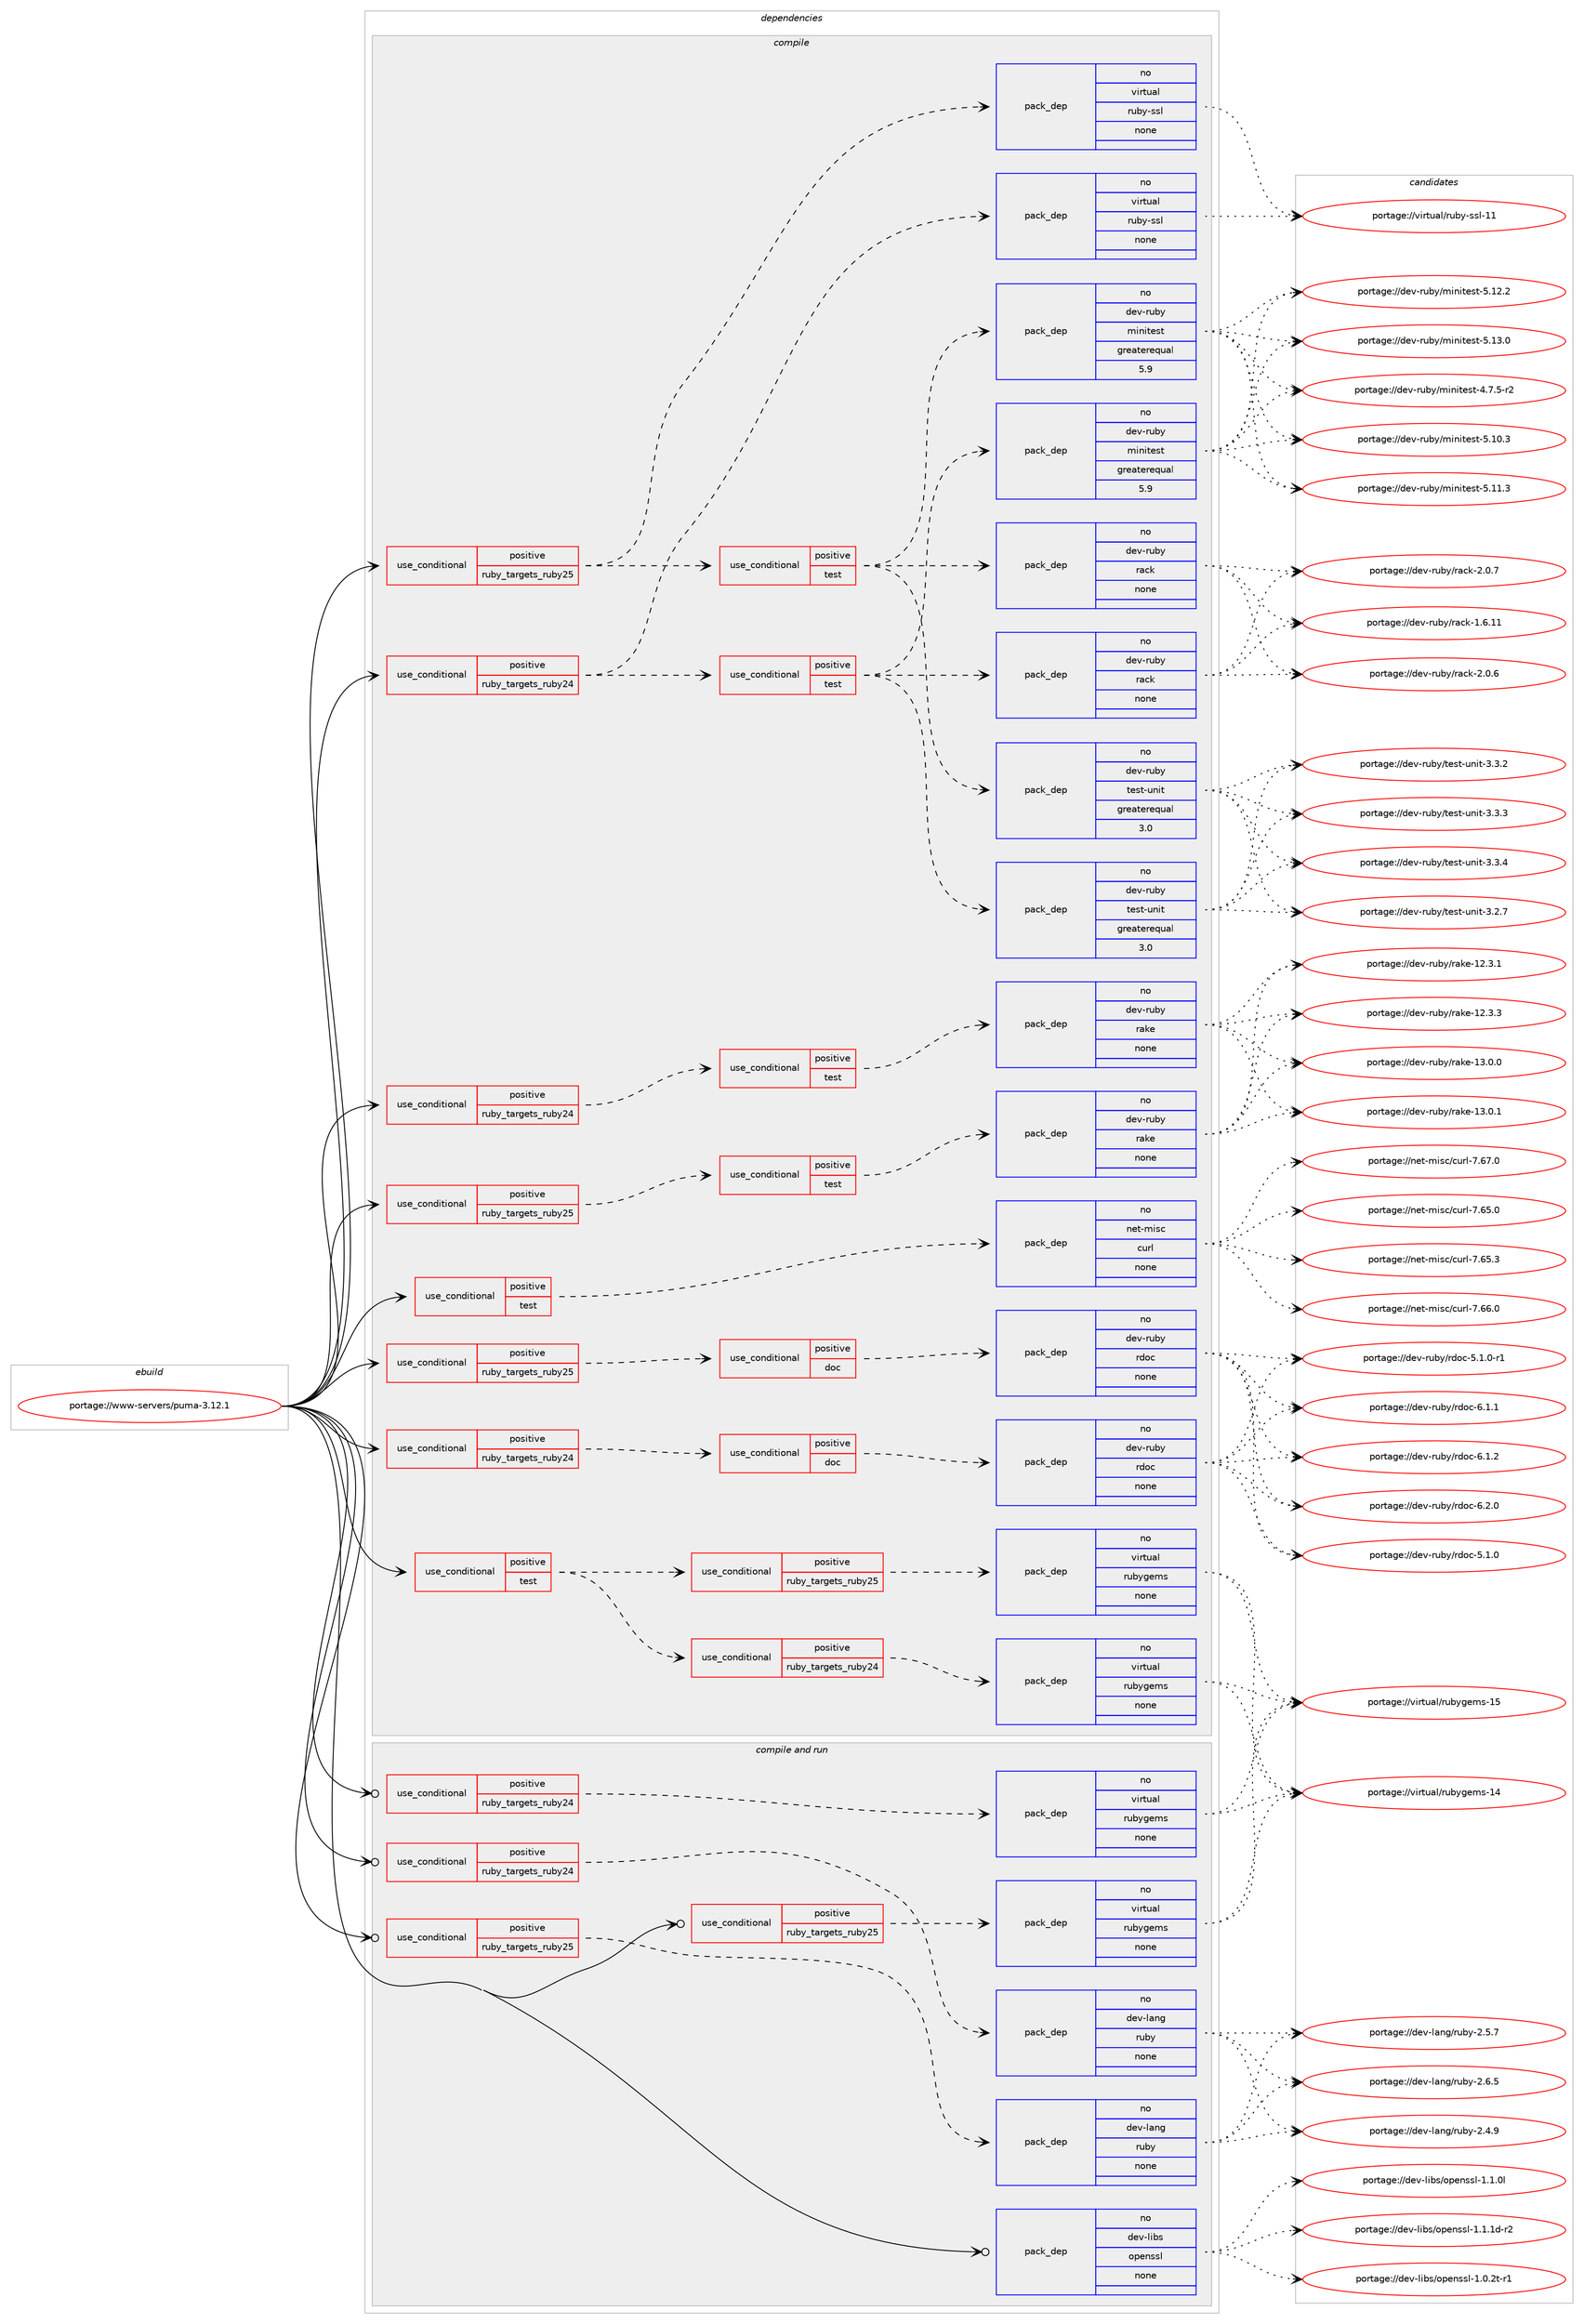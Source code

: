 digraph prolog {

# *************
# Graph options
# *************

newrank=true;
concentrate=true;
compound=true;
graph [rankdir=LR,fontname=Helvetica,fontsize=10,ranksep=1.5];#, ranksep=2.5, nodesep=0.2];
edge  [arrowhead=vee];
node  [fontname=Helvetica,fontsize=10];

# **********
# The ebuild
# **********

subgraph cluster_leftcol {
color=gray;
rank=same;
label=<<i>ebuild</i>>;
id [label="portage://www-servers/puma-3.12.1", color=red, width=4, href="../www-servers/puma-3.12.1.svg"];
}

# ****************
# The dependencies
# ****************

subgraph cluster_midcol {
color=gray;
label=<<i>dependencies</i>>;
subgraph cluster_compile {
fillcolor="#eeeeee";
style=filled;
label=<<i>compile</i>>;
subgraph cond106968 {
dependency444200 [label=<<TABLE BORDER="0" CELLBORDER="1" CELLSPACING="0" CELLPADDING="4"><TR><TD ROWSPAN="3" CELLPADDING="10">use_conditional</TD></TR><TR><TD>positive</TD></TR><TR><TD>ruby_targets_ruby24</TD></TR></TABLE>>, shape=none, color=red];
subgraph cond106969 {
dependency444201 [label=<<TABLE BORDER="0" CELLBORDER="1" CELLSPACING="0" CELLPADDING="4"><TR><TD ROWSPAN="3" CELLPADDING="10">use_conditional</TD></TR><TR><TD>positive</TD></TR><TR><TD>doc</TD></TR></TABLE>>, shape=none, color=red];
subgraph pack329345 {
dependency444202 [label=<<TABLE BORDER="0" CELLBORDER="1" CELLSPACING="0" CELLPADDING="4" WIDTH="220"><TR><TD ROWSPAN="6" CELLPADDING="30">pack_dep</TD></TR><TR><TD WIDTH="110">no</TD></TR><TR><TD>dev-ruby</TD></TR><TR><TD>rdoc</TD></TR><TR><TD>none</TD></TR><TR><TD></TD></TR></TABLE>>, shape=none, color=blue];
}
dependency444201:e -> dependency444202:w [weight=20,style="dashed",arrowhead="vee"];
}
dependency444200:e -> dependency444201:w [weight=20,style="dashed",arrowhead="vee"];
}
id:e -> dependency444200:w [weight=20,style="solid",arrowhead="vee"];
subgraph cond106970 {
dependency444203 [label=<<TABLE BORDER="0" CELLBORDER="1" CELLSPACING="0" CELLPADDING="4"><TR><TD ROWSPAN="3" CELLPADDING="10">use_conditional</TD></TR><TR><TD>positive</TD></TR><TR><TD>ruby_targets_ruby24</TD></TR></TABLE>>, shape=none, color=red];
subgraph cond106971 {
dependency444204 [label=<<TABLE BORDER="0" CELLBORDER="1" CELLSPACING="0" CELLPADDING="4"><TR><TD ROWSPAN="3" CELLPADDING="10">use_conditional</TD></TR><TR><TD>positive</TD></TR><TR><TD>test</TD></TR></TABLE>>, shape=none, color=red];
subgraph pack329346 {
dependency444205 [label=<<TABLE BORDER="0" CELLBORDER="1" CELLSPACING="0" CELLPADDING="4" WIDTH="220"><TR><TD ROWSPAN="6" CELLPADDING="30">pack_dep</TD></TR><TR><TD WIDTH="110">no</TD></TR><TR><TD>dev-ruby</TD></TR><TR><TD>rake</TD></TR><TR><TD>none</TD></TR><TR><TD></TD></TR></TABLE>>, shape=none, color=blue];
}
dependency444204:e -> dependency444205:w [weight=20,style="dashed",arrowhead="vee"];
}
dependency444203:e -> dependency444204:w [weight=20,style="dashed",arrowhead="vee"];
}
id:e -> dependency444203:w [weight=20,style="solid",arrowhead="vee"];
subgraph cond106972 {
dependency444206 [label=<<TABLE BORDER="0" CELLBORDER="1" CELLSPACING="0" CELLPADDING="4"><TR><TD ROWSPAN="3" CELLPADDING="10">use_conditional</TD></TR><TR><TD>positive</TD></TR><TR><TD>ruby_targets_ruby24</TD></TR></TABLE>>, shape=none, color=red];
subgraph pack329347 {
dependency444207 [label=<<TABLE BORDER="0" CELLBORDER="1" CELLSPACING="0" CELLPADDING="4" WIDTH="220"><TR><TD ROWSPAN="6" CELLPADDING="30">pack_dep</TD></TR><TR><TD WIDTH="110">no</TD></TR><TR><TD>virtual</TD></TR><TR><TD>ruby-ssl</TD></TR><TR><TD>none</TD></TR><TR><TD></TD></TR></TABLE>>, shape=none, color=blue];
}
dependency444206:e -> dependency444207:w [weight=20,style="dashed",arrowhead="vee"];
subgraph cond106973 {
dependency444208 [label=<<TABLE BORDER="0" CELLBORDER="1" CELLSPACING="0" CELLPADDING="4"><TR><TD ROWSPAN="3" CELLPADDING="10">use_conditional</TD></TR><TR><TD>positive</TD></TR><TR><TD>test</TD></TR></TABLE>>, shape=none, color=red];
subgraph pack329348 {
dependency444209 [label=<<TABLE BORDER="0" CELLBORDER="1" CELLSPACING="0" CELLPADDING="4" WIDTH="220"><TR><TD ROWSPAN="6" CELLPADDING="30">pack_dep</TD></TR><TR><TD WIDTH="110">no</TD></TR><TR><TD>dev-ruby</TD></TR><TR><TD>rack</TD></TR><TR><TD>none</TD></TR><TR><TD></TD></TR></TABLE>>, shape=none, color=blue];
}
dependency444208:e -> dependency444209:w [weight=20,style="dashed",arrowhead="vee"];
subgraph pack329349 {
dependency444210 [label=<<TABLE BORDER="0" CELLBORDER="1" CELLSPACING="0" CELLPADDING="4" WIDTH="220"><TR><TD ROWSPAN="6" CELLPADDING="30">pack_dep</TD></TR><TR><TD WIDTH="110">no</TD></TR><TR><TD>dev-ruby</TD></TR><TR><TD>minitest</TD></TR><TR><TD>greaterequal</TD></TR><TR><TD>5.9</TD></TR></TABLE>>, shape=none, color=blue];
}
dependency444208:e -> dependency444210:w [weight=20,style="dashed",arrowhead="vee"];
subgraph pack329350 {
dependency444211 [label=<<TABLE BORDER="0" CELLBORDER="1" CELLSPACING="0" CELLPADDING="4" WIDTH="220"><TR><TD ROWSPAN="6" CELLPADDING="30">pack_dep</TD></TR><TR><TD WIDTH="110">no</TD></TR><TR><TD>dev-ruby</TD></TR><TR><TD>test-unit</TD></TR><TR><TD>greaterequal</TD></TR><TR><TD>3.0</TD></TR></TABLE>>, shape=none, color=blue];
}
dependency444208:e -> dependency444211:w [weight=20,style="dashed",arrowhead="vee"];
}
dependency444206:e -> dependency444208:w [weight=20,style="dashed",arrowhead="vee"];
}
id:e -> dependency444206:w [weight=20,style="solid",arrowhead="vee"];
subgraph cond106974 {
dependency444212 [label=<<TABLE BORDER="0" CELLBORDER="1" CELLSPACING="0" CELLPADDING="4"><TR><TD ROWSPAN="3" CELLPADDING="10">use_conditional</TD></TR><TR><TD>positive</TD></TR><TR><TD>ruby_targets_ruby25</TD></TR></TABLE>>, shape=none, color=red];
subgraph cond106975 {
dependency444213 [label=<<TABLE BORDER="0" CELLBORDER="1" CELLSPACING="0" CELLPADDING="4"><TR><TD ROWSPAN="3" CELLPADDING="10">use_conditional</TD></TR><TR><TD>positive</TD></TR><TR><TD>doc</TD></TR></TABLE>>, shape=none, color=red];
subgraph pack329351 {
dependency444214 [label=<<TABLE BORDER="0" CELLBORDER="1" CELLSPACING="0" CELLPADDING="4" WIDTH="220"><TR><TD ROWSPAN="6" CELLPADDING="30">pack_dep</TD></TR><TR><TD WIDTH="110">no</TD></TR><TR><TD>dev-ruby</TD></TR><TR><TD>rdoc</TD></TR><TR><TD>none</TD></TR><TR><TD></TD></TR></TABLE>>, shape=none, color=blue];
}
dependency444213:e -> dependency444214:w [weight=20,style="dashed",arrowhead="vee"];
}
dependency444212:e -> dependency444213:w [weight=20,style="dashed",arrowhead="vee"];
}
id:e -> dependency444212:w [weight=20,style="solid",arrowhead="vee"];
subgraph cond106976 {
dependency444215 [label=<<TABLE BORDER="0" CELLBORDER="1" CELLSPACING="0" CELLPADDING="4"><TR><TD ROWSPAN="3" CELLPADDING="10">use_conditional</TD></TR><TR><TD>positive</TD></TR><TR><TD>ruby_targets_ruby25</TD></TR></TABLE>>, shape=none, color=red];
subgraph cond106977 {
dependency444216 [label=<<TABLE BORDER="0" CELLBORDER="1" CELLSPACING="0" CELLPADDING="4"><TR><TD ROWSPAN="3" CELLPADDING="10">use_conditional</TD></TR><TR><TD>positive</TD></TR><TR><TD>test</TD></TR></TABLE>>, shape=none, color=red];
subgraph pack329352 {
dependency444217 [label=<<TABLE BORDER="0" CELLBORDER="1" CELLSPACING="0" CELLPADDING="4" WIDTH="220"><TR><TD ROWSPAN="6" CELLPADDING="30">pack_dep</TD></TR><TR><TD WIDTH="110">no</TD></TR><TR><TD>dev-ruby</TD></TR><TR><TD>rake</TD></TR><TR><TD>none</TD></TR><TR><TD></TD></TR></TABLE>>, shape=none, color=blue];
}
dependency444216:e -> dependency444217:w [weight=20,style="dashed",arrowhead="vee"];
}
dependency444215:e -> dependency444216:w [weight=20,style="dashed",arrowhead="vee"];
}
id:e -> dependency444215:w [weight=20,style="solid",arrowhead="vee"];
subgraph cond106978 {
dependency444218 [label=<<TABLE BORDER="0" CELLBORDER="1" CELLSPACING="0" CELLPADDING="4"><TR><TD ROWSPAN="3" CELLPADDING="10">use_conditional</TD></TR><TR><TD>positive</TD></TR><TR><TD>ruby_targets_ruby25</TD></TR></TABLE>>, shape=none, color=red];
subgraph pack329353 {
dependency444219 [label=<<TABLE BORDER="0" CELLBORDER="1" CELLSPACING="0" CELLPADDING="4" WIDTH="220"><TR><TD ROWSPAN="6" CELLPADDING="30">pack_dep</TD></TR><TR><TD WIDTH="110">no</TD></TR><TR><TD>virtual</TD></TR><TR><TD>ruby-ssl</TD></TR><TR><TD>none</TD></TR><TR><TD></TD></TR></TABLE>>, shape=none, color=blue];
}
dependency444218:e -> dependency444219:w [weight=20,style="dashed",arrowhead="vee"];
subgraph cond106979 {
dependency444220 [label=<<TABLE BORDER="0" CELLBORDER="1" CELLSPACING="0" CELLPADDING="4"><TR><TD ROWSPAN="3" CELLPADDING="10">use_conditional</TD></TR><TR><TD>positive</TD></TR><TR><TD>test</TD></TR></TABLE>>, shape=none, color=red];
subgraph pack329354 {
dependency444221 [label=<<TABLE BORDER="0" CELLBORDER="1" CELLSPACING="0" CELLPADDING="4" WIDTH="220"><TR><TD ROWSPAN="6" CELLPADDING="30">pack_dep</TD></TR><TR><TD WIDTH="110">no</TD></TR><TR><TD>dev-ruby</TD></TR><TR><TD>rack</TD></TR><TR><TD>none</TD></TR><TR><TD></TD></TR></TABLE>>, shape=none, color=blue];
}
dependency444220:e -> dependency444221:w [weight=20,style="dashed",arrowhead="vee"];
subgraph pack329355 {
dependency444222 [label=<<TABLE BORDER="0" CELLBORDER="1" CELLSPACING="0" CELLPADDING="4" WIDTH="220"><TR><TD ROWSPAN="6" CELLPADDING="30">pack_dep</TD></TR><TR><TD WIDTH="110">no</TD></TR><TR><TD>dev-ruby</TD></TR><TR><TD>minitest</TD></TR><TR><TD>greaterequal</TD></TR><TR><TD>5.9</TD></TR></TABLE>>, shape=none, color=blue];
}
dependency444220:e -> dependency444222:w [weight=20,style="dashed",arrowhead="vee"];
subgraph pack329356 {
dependency444223 [label=<<TABLE BORDER="0" CELLBORDER="1" CELLSPACING="0" CELLPADDING="4" WIDTH="220"><TR><TD ROWSPAN="6" CELLPADDING="30">pack_dep</TD></TR><TR><TD WIDTH="110">no</TD></TR><TR><TD>dev-ruby</TD></TR><TR><TD>test-unit</TD></TR><TR><TD>greaterequal</TD></TR><TR><TD>3.0</TD></TR></TABLE>>, shape=none, color=blue];
}
dependency444220:e -> dependency444223:w [weight=20,style="dashed",arrowhead="vee"];
}
dependency444218:e -> dependency444220:w [weight=20,style="dashed",arrowhead="vee"];
}
id:e -> dependency444218:w [weight=20,style="solid",arrowhead="vee"];
subgraph cond106980 {
dependency444224 [label=<<TABLE BORDER="0" CELLBORDER="1" CELLSPACING="0" CELLPADDING="4"><TR><TD ROWSPAN="3" CELLPADDING="10">use_conditional</TD></TR><TR><TD>positive</TD></TR><TR><TD>test</TD></TR></TABLE>>, shape=none, color=red];
subgraph cond106981 {
dependency444225 [label=<<TABLE BORDER="0" CELLBORDER="1" CELLSPACING="0" CELLPADDING="4"><TR><TD ROWSPAN="3" CELLPADDING="10">use_conditional</TD></TR><TR><TD>positive</TD></TR><TR><TD>ruby_targets_ruby24</TD></TR></TABLE>>, shape=none, color=red];
subgraph pack329357 {
dependency444226 [label=<<TABLE BORDER="0" CELLBORDER="1" CELLSPACING="0" CELLPADDING="4" WIDTH="220"><TR><TD ROWSPAN="6" CELLPADDING="30">pack_dep</TD></TR><TR><TD WIDTH="110">no</TD></TR><TR><TD>virtual</TD></TR><TR><TD>rubygems</TD></TR><TR><TD>none</TD></TR><TR><TD></TD></TR></TABLE>>, shape=none, color=blue];
}
dependency444225:e -> dependency444226:w [weight=20,style="dashed",arrowhead="vee"];
}
dependency444224:e -> dependency444225:w [weight=20,style="dashed",arrowhead="vee"];
subgraph cond106982 {
dependency444227 [label=<<TABLE BORDER="0" CELLBORDER="1" CELLSPACING="0" CELLPADDING="4"><TR><TD ROWSPAN="3" CELLPADDING="10">use_conditional</TD></TR><TR><TD>positive</TD></TR><TR><TD>ruby_targets_ruby25</TD></TR></TABLE>>, shape=none, color=red];
subgraph pack329358 {
dependency444228 [label=<<TABLE BORDER="0" CELLBORDER="1" CELLSPACING="0" CELLPADDING="4" WIDTH="220"><TR><TD ROWSPAN="6" CELLPADDING="30">pack_dep</TD></TR><TR><TD WIDTH="110">no</TD></TR><TR><TD>virtual</TD></TR><TR><TD>rubygems</TD></TR><TR><TD>none</TD></TR><TR><TD></TD></TR></TABLE>>, shape=none, color=blue];
}
dependency444227:e -> dependency444228:w [weight=20,style="dashed",arrowhead="vee"];
}
dependency444224:e -> dependency444227:w [weight=20,style="dashed",arrowhead="vee"];
}
id:e -> dependency444224:w [weight=20,style="solid",arrowhead="vee"];
subgraph cond106983 {
dependency444229 [label=<<TABLE BORDER="0" CELLBORDER="1" CELLSPACING="0" CELLPADDING="4"><TR><TD ROWSPAN="3" CELLPADDING="10">use_conditional</TD></TR><TR><TD>positive</TD></TR><TR><TD>test</TD></TR></TABLE>>, shape=none, color=red];
subgraph pack329359 {
dependency444230 [label=<<TABLE BORDER="0" CELLBORDER="1" CELLSPACING="0" CELLPADDING="4" WIDTH="220"><TR><TD ROWSPAN="6" CELLPADDING="30">pack_dep</TD></TR><TR><TD WIDTH="110">no</TD></TR><TR><TD>net-misc</TD></TR><TR><TD>curl</TD></TR><TR><TD>none</TD></TR><TR><TD></TD></TR></TABLE>>, shape=none, color=blue];
}
dependency444229:e -> dependency444230:w [weight=20,style="dashed",arrowhead="vee"];
}
id:e -> dependency444229:w [weight=20,style="solid",arrowhead="vee"];
}
subgraph cluster_compileandrun {
fillcolor="#eeeeee";
style=filled;
label=<<i>compile and run</i>>;
subgraph cond106984 {
dependency444231 [label=<<TABLE BORDER="0" CELLBORDER="1" CELLSPACING="0" CELLPADDING="4"><TR><TD ROWSPAN="3" CELLPADDING="10">use_conditional</TD></TR><TR><TD>positive</TD></TR><TR><TD>ruby_targets_ruby24</TD></TR></TABLE>>, shape=none, color=red];
subgraph pack329360 {
dependency444232 [label=<<TABLE BORDER="0" CELLBORDER="1" CELLSPACING="0" CELLPADDING="4" WIDTH="220"><TR><TD ROWSPAN="6" CELLPADDING="30">pack_dep</TD></TR><TR><TD WIDTH="110">no</TD></TR><TR><TD>dev-lang</TD></TR><TR><TD>ruby</TD></TR><TR><TD>none</TD></TR><TR><TD></TD></TR></TABLE>>, shape=none, color=blue];
}
dependency444231:e -> dependency444232:w [weight=20,style="dashed",arrowhead="vee"];
}
id:e -> dependency444231:w [weight=20,style="solid",arrowhead="odotvee"];
subgraph cond106985 {
dependency444233 [label=<<TABLE BORDER="0" CELLBORDER="1" CELLSPACING="0" CELLPADDING="4"><TR><TD ROWSPAN="3" CELLPADDING="10">use_conditional</TD></TR><TR><TD>positive</TD></TR><TR><TD>ruby_targets_ruby24</TD></TR></TABLE>>, shape=none, color=red];
subgraph pack329361 {
dependency444234 [label=<<TABLE BORDER="0" CELLBORDER="1" CELLSPACING="0" CELLPADDING="4" WIDTH="220"><TR><TD ROWSPAN="6" CELLPADDING="30">pack_dep</TD></TR><TR><TD WIDTH="110">no</TD></TR><TR><TD>virtual</TD></TR><TR><TD>rubygems</TD></TR><TR><TD>none</TD></TR><TR><TD></TD></TR></TABLE>>, shape=none, color=blue];
}
dependency444233:e -> dependency444234:w [weight=20,style="dashed",arrowhead="vee"];
}
id:e -> dependency444233:w [weight=20,style="solid",arrowhead="odotvee"];
subgraph cond106986 {
dependency444235 [label=<<TABLE BORDER="0" CELLBORDER="1" CELLSPACING="0" CELLPADDING="4"><TR><TD ROWSPAN="3" CELLPADDING="10">use_conditional</TD></TR><TR><TD>positive</TD></TR><TR><TD>ruby_targets_ruby25</TD></TR></TABLE>>, shape=none, color=red];
subgraph pack329362 {
dependency444236 [label=<<TABLE BORDER="0" CELLBORDER="1" CELLSPACING="0" CELLPADDING="4" WIDTH="220"><TR><TD ROWSPAN="6" CELLPADDING="30">pack_dep</TD></TR><TR><TD WIDTH="110">no</TD></TR><TR><TD>dev-lang</TD></TR><TR><TD>ruby</TD></TR><TR><TD>none</TD></TR><TR><TD></TD></TR></TABLE>>, shape=none, color=blue];
}
dependency444235:e -> dependency444236:w [weight=20,style="dashed",arrowhead="vee"];
}
id:e -> dependency444235:w [weight=20,style="solid",arrowhead="odotvee"];
subgraph cond106987 {
dependency444237 [label=<<TABLE BORDER="0" CELLBORDER="1" CELLSPACING="0" CELLPADDING="4"><TR><TD ROWSPAN="3" CELLPADDING="10">use_conditional</TD></TR><TR><TD>positive</TD></TR><TR><TD>ruby_targets_ruby25</TD></TR></TABLE>>, shape=none, color=red];
subgraph pack329363 {
dependency444238 [label=<<TABLE BORDER="0" CELLBORDER="1" CELLSPACING="0" CELLPADDING="4" WIDTH="220"><TR><TD ROWSPAN="6" CELLPADDING="30">pack_dep</TD></TR><TR><TD WIDTH="110">no</TD></TR><TR><TD>virtual</TD></TR><TR><TD>rubygems</TD></TR><TR><TD>none</TD></TR><TR><TD></TD></TR></TABLE>>, shape=none, color=blue];
}
dependency444237:e -> dependency444238:w [weight=20,style="dashed",arrowhead="vee"];
}
id:e -> dependency444237:w [weight=20,style="solid",arrowhead="odotvee"];
subgraph pack329364 {
dependency444239 [label=<<TABLE BORDER="0" CELLBORDER="1" CELLSPACING="0" CELLPADDING="4" WIDTH="220"><TR><TD ROWSPAN="6" CELLPADDING="30">pack_dep</TD></TR><TR><TD WIDTH="110">no</TD></TR><TR><TD>dev-libs</TD></TR><TR><TD>openssl</TD></TR><TR><TD>none</TD></TR><TR><TD></TD></TR></TABLE>>, shape=none, color=blue];
}
id:e -> dependency444239:w [weight=20,style="solid",arrowhead="odotvee"];
}
subgraph cluster_run {
fillcolor="#eeeeee";
style=filled;
label=<<i>run</i>>;
}
}

# **************
# The candidates
# **************

subgraph cluster_choices {
rank=same;
color=gray;
label=<<i>candidates</i>>;

subgraph choice329345 {
color=black;
nodesep=1;
choiceportage10010111845114117981214711410011199455346494648 [label="portage://dev-ruby/rdoc-5.1.0", color=red, width=4,href="../dev-ruby/rdoc-5.1.0.svg"];
choiceportage100101118451141179812147114100111994553464946484511449 [label="portage://dev-ruby/rdoc-5.1.0-r1", color=red, width=4,href="../dev-ruby/rdoc-5.1.0-r1.svg"];
choiceportage10010111845114117981214711410011199455446494649 [label="portage://dev-ruby/rdoc-6.1.1", color=red, width=4,href="../dev-ruby/rdoc-6.1.1.svg"];
choiceportage10010111845114117981214711410011199455446494650 [label="portage://dev-ruby/rdoc-6.1.2", color=red, width=4,href="../dev-ruby/rdoc-6.1.2.svg"];
choiceportage10010111845114117981214711410011199455446504648 [label="portage://dev-ruby/rdoc-6.2.0", color=red, width=4,href="../dev-ruby/rdoc-6.2.0.svg"];
dependency444202:e -> choiceportage10010111845114117981214711410011199455346494648:w [style=dotted,weight="100"];
dependency444202:e -> choiceportage100101118451141179812147114100111994553464946484511449:w [style=dotted,weight="100"];
dependency444202:e -> choiceportage10010111845114117981214711410011199455446494649:w [style=dotted,weight="100"];
dependency444202:e -> choiceportage10010111845114117981214711410011199455446494650:w [style=dotted,weight="100"];
dependency444202:e -> choiceportage10010111845114117981214711410011199455446504648:w [style=dotted,weight="100"];
}
subgraph choice329346 {
color=black;
nodesep=1;
choiceportage1001011184511411798121471149710710145495046514649 [label="portage://dev-ruby/rake-12.3.1", color=red, width=4,href="../dev-ruby/rake-12.3.1.svg"];
choiceportage1001011184511411798121471149710710145495046514651 [label="portage://dev-ruby/rake-12.3.3", color=red, width=4,href="../dev-ruby/rake-12.3.3.svg"];
choiceportage1001011184511411798121471149710710145495146484648 [label="portage://dev-ruby/rake-13.0.0", color=red, width=4,href="../dev-ruby/rake-13.0.0.svg"];
choiceportage1001011184511411798121471149710710145495146484649 [label="portage://dev-ruby/rake-13.0.1", color=red, width=4,href="../dev-ruby/rake-13.0.1.svg"];
dependency444205:e -> choiceportage1001011184511411798121471149710710145495046514649:w [style=dotted,weight="100"];
dependency444205:e -> choiceportage1001011184511411798121471149710710145495046514651:w [style=dotted,weight="100"];
dependency444205:e -> choiceportage1001011184511411798121471149710710145495146484648:w [style=dotted,weight="100"];
dependency444205:e -> choiceportage1001011184511411798121471149710710145495146484649:w [style=dotted,weight="100"];
}
subgraph choice329347 {
color=black;
nodesep=1;
choiceportage11810511411611797108471141179812145115115108454949 [label="portage://virtual/ruby-ssl-11", color=red, width=4,href="../virtual/ruby-ssl-11.svg"];
dependency444207:e -> choiceportage11810511411611797108471141179812145115115108454949:w [style=dotted,weight="100"];
}
subgraph choice329348 {
color=black;
nodesep=1;
choiceportage100101118451141179812147114979910745494654464949 [label="portage://dev-ruby/rack-1.6.11", color=red, width=4,href="../dev-ruby/rack-1.6.11.svg"];
choiceportage1001011184511411798121471149799107455046484654 [label="portage://dev-ruby/rack-2.0.6", color=red, width=4,href="../dev-ruby/rack-2.0.6.svg"];
choiceportage1001011184511411798121471149799107455046484655 [label="portage://dev-ruby/rack-2.0.7", color=red, width=4,href="../dev-ruby/rack-2.0.7.svg"];
dependency444209:e -> choiceportage100101118451141179812147114979910745494654464949:w [style=dotted,weight="100"];
dependency444209:e -> choiceportage1001011184511411798121471149799107455046484654:w [style=dotted,weight="100"];
dependency444209:e -> choiceportage1001011184511411798121471149799107455046484655:w [style=dotted,weight="100"];
}
subgraph choice329349 {
color=black;
nodesep=1;
choiceportage1001011184511411798121471091051101051161011151164552465546534511450 [label="portage://dev-ruby/minitest-4.7.5-r2", color=red, width=4,href="../dev-ruby/minitest-4.7.5-r2.svg"];
choiceportage10010111845114117981214710910511010511610111511645534649484651 [label="portage://dev-ruby/minitest-5.10.3", color=red, width=4,href="../dev-ruby/minitest-5.10.3.svg"];
choiceportage10010111845114117981214710910511010511610111511645534649494651 [label="portage://dev-ruby/minitest-5.11.3", color=red, width=4,href="../dev-ruby/minitest-5.11.3.svg"];
choiceportage10010111845114117981214710910511010511610111511645534649504650 [label="portage://dev-ruby/minitest-5.12.2", color=red, width=4,href="../dev-ruby/minitest-5.12.2.svg"];
choiceportage10010111845114117981214710910511010511610111511645534649514648 [label="portage://dev-ruby/minitest-5.13.0", color=red, width=4,href="../dev-ruby/minitest-5.13.0.svg"];
dependency444210:e -> choiceportage1001011184511411798121471091051101051161011151164552465546534511450:w [style=dotted,weight="100"];
dependency444210:e -> choiceportage10010111845114117981214710910511010511610111511645534649484651:w [style=dotted,weight="100"];
dependency444210:e -> choiceportage10010111845114117981214710910511010511610111511645534649494651:w [style=dotted,weight="100"];
dependency444210:e -> choiceportage10010111845114117981214710910511010511610111511645534649504650:w [style=dotted,weight="100"];
dependency444210:e -> choiceportage10010111845114117981214710910511010511610111511645534649514648:w [style=dotted,weight="100"];
}
subgraph choice329350 {
color=black;
nodesep=1;
choiceportage10010111845114117981214711610111511645117110105116455146504655 [label="portage://dev-ruby/test-unit-3.2.7", color=red, width=4,href="../dev-ruby/test-unit-3.2.7.svg"];
choiceportage10010111845114117981214711610111511645117110105116455146514650 [label="portage://dev-ruby/test-unit-3.3.2", color=red, width=4,href="../dev-ruby/test-unit-3.3.2.svg"];
choiceportage10010111845114117981214711610111511645117110105116455146514651 [label="portage://dev-ruby/test-unit-3.3.3", color=red, width=4,href="../dev-ruby/test-unit-3.3.3.svg"];
choiceportage10010111845114117981214711610111511645117110105116455146514652 [label="portage://dev-ruby/test-unit-3.3.4", color=red, width=4,href="../dev-ruby/test-unit-3.3.4.svg"];
dependency444211:e -> choiceportage10010111845114117981214711610111511645117110105116455146504655:w [style=dotted,weight="100"];
dependency444211:e -> choiceportage10010111845114117981214711610111511645117110105116455146514650:w [style=dotted,weight="100"];
dependency444211:e -> choiceportage10010111845114117981214711610111511645117110105116455146514651:w [style=dotted,weight="100"];
dependency444211:e -> choiceportage10010111845114117981214711610111511645117110105116455146514652:w [style=dotted,weight="100"];
}
subgraph choice329351 {
color=black;
nodesep=1;
choiceportage10010111845114117981214711410011199455346494648 [label="portage://dev-ruby/rdoc-5.1.0", color=red, width=4,href="../dev-ruby/rdoc-5.1.0.svg"];
choiceportage100101118451141179812147114100111994553464946484511449 [label="portage://dev-ruby/rdoc-5.1.0-r1", color=red, width=4,href="../dev-ruby/rdoc-5.1.0-r1.svg"];
choiceportage10010111845114117981214711410011199455446494649 [label="portage://dev-ruby/rdoc-6.1.1", color=red, width=4,href="../dev-ruby/rdoc-6.1.1.svg"];
choiceportage10010111845114117981214711410011199455446494650 [label="portage://dev-ruby/rdoc-6.1.2", color=red, width=4,href="../dev-ruby/rdoc-6.1.2.svg"];
choiceportage10010111845114117981214711410011199455446504648 [label="portage://dev-ruby/rdoc-6.2.0", color=red, width=4,href="../dev-ruby/rdoc-6.2.0.svg"];
dependency444214:e -> choiceportage10010111845114117981214711410011199455346494648:w [style=dotted,weight="100"];
dependency444214:e -> choiceportage100101118451141179812147114100111994553464946484511449:w [style=dotted,weight="100"];
dependency444214:e -> choiceportage10010111845114117981214711410011199455446494649:w [style=dotted,weight="100"];
dependency444214:e -> choiceportage10010111845114117981214711410011199455446494650:w [style=dotted,weight="100"];
dependency444214:e -> choiceportage10010111845114117981214711410011199455446504648:w [style=dotted,weight="100"];
}
subgraph choice329352 {
color=black;
nodesep=1;
choiceportage1001011184511411798121471149710710145495046514649 [label="portage://dev-ruby/rake-12.3.1", color=red, width=4,href="../dev-ruby/rake-12.3.1.svg"];
choiceportage1001011184511411798121471149710710145495046514651 [label="portage://dev-ruby/rake-12.3.3", color=red, width=4,href="../dev-ruby/rake-12.3.3.svg"];
choiceportage1001011184511411798121471149710710145495146484648 [label="portage://dev-ruby/rake-13.0.0", color=red, width=4,href="../dev-ruby/rake-13.0.0.svg"];
choiceportage1001011184511411798121471149710710145495146484649 [label="portage://dev-ruby/rake-13.0.1", color=red, width=4,href="../dev-ruby/rake-13.0.1.svg"];
dependency444217:e -> choiceportage1001011184511411798121471149710710145495046514649:w [style=dotted,weight="100"];
dependency444217:e -> choiceportage1001011184511411798121471149710710145495046514651:w [style=dotted,weight="100"];
dependency444217:e -> choiceportage1001011184511411798121471149710710145495146484648:w [style=dotted,weight="100"];
dependency444217:e -> choiceportage1001011184511411798121471149710710145495146484649:w [style=dotted,weight="100"];
}
subgraph choice329353 {
color=black;
nodesep=1;
choiceportage11810511411611797108471141179812145115115108454949 [label="portage://virtual/ruby-ssl-11", color=red, width=4,href="../virtual/ruby-ssl-11.svg"];
dependency444219:e -> choiceportage11810511411611797108471141179812145115115108454949:w [style=dotted,weight="100"];
}
subgraph choice329354 {
color=black;
nodesep=1;
choiceportage100101118451141179812147114979910745494654464949 [label="portage://dev-ruby/rack-1.6.11", color=red, width=4,href="../dev-ruby/rack-1.6.11.svg"];
choiceportage1001011184511411798121471149799107455046484654 [label="portage://dev-ruby/rack-2.0.6", color=red, width=4,href="../dev-ruby/rack-2.0.6.svg"];
choiceportage1001011184511411798121471149799107455046484655 [label="portage://dev-ruby/rack-2.0.7", color=red, width=4,href="../dev-ruby/rack-2.0.7.svg"];
dependency444221:e -> choiceportage100101118451141179812147114979910745494654464949:w [style=dotted,weight="100"];
dependency444221:e -> choiceportage1001011184511411798121471149799107455046484654:w [style=dotted,weight="100"];
dependency444221:e -> choiceportage1001011184511411798121471149799107455046484655:w [style=dotted,weight="100"];
}
subgraph choice329355 {
color=black;
nodesep=1;
choiceportage1001011184511411798121471091051101051161011151164552465546534511450 [label="portage://dev-ruby/minitest-4.7.5-r2", color=red, width=4,href="../dev-ruby/minitest-4.7.5-r2.svg"];
choiceportage10010111845114117981214710910511010511610111511645534649484651 [label="portage://dev-ruby/minitest-5.10.3", color=red, width=4,href="../dev-ruby/minitest-5.10.3.svg"];
choiceportage10010111845114117981214710910511010511610111511645534649494651 [label="portage://dev-ruby/minitest-5.11.3", color=red, width=4,href="../dev-ruby/minitest-5.11.3.svg"];
choiceportage10010111845114117981214710910511010511610111511645534649504650 [label="portage://dev-ruby/minitest-5.12.2", color=red, width=4,href="../dev-ruby/minitest-5.12.2.svg"];
choiceportage10010111845114117981214710910511010511610111511645534649514648 [label="portage://dev-ruby/minitest-5.13.0", color=red, width=4,href="../dev-ruby/minitest-5.13.0.svg"];
dependency444222:e -> choiceportage1001011184511411798121471091051101051161011151164552465546534511450:w [style=dotted,weight="100"];
dependency444222:e -> choiceportage10010111845114117981214710910511010511610111511645534649484651:w [style=dotted,weight="100"];
dependency444222:e -> choiceportage10010111845114117981214710910511010511610111511645534649494651:w [style=dotted,weight="100"];
dependency444222:e -> choiceportage10010111845114117981214710910511010511610111511645534649504650:w [style=dotted,weight="100"];
dependency444222:e -> choiceportage10010111845114117981214710910511010511610111511645534649514648:w [style=dotted,weight="100"];
}
subgraph choice329356 {
color=black;
nodesep=1;
choiceportage10010111845114117981214711610111511645117110105116455146504655 [label="portage://dev-ruby/test-unit-3.2.7", color=red, width=4,href="../dev-ruby/test-unit-3.2.7.svg"];
choiceportage10010111845114117981214711610111511645117110105116455146514650 [label="portage://dev-ruby/test-unit-3.3.2", color=red, width=4,href="../dev-ruby/test-unit-3.3.2.svg"];
choiceportage10010111845114117981214711610111511645117110105116455146514651 [label="portage://dev-ruby/test-unit-3.3.3", color=red, width=4,href="../dev-ruby/test-unit-3.3.3.svg"];
choiceportage10010111845114117981214711610111511645117110105116455146514652 [label="portage://dev-ruby/test-unit-3.3.4", color=red, width=4,href="../dev-ruby/test-unit-3.3.4.svg"];
dependency444223:e -> choiceportage10010111845114117981214711610111511645117110105116455146504655:w [style=dotted,weight="100"];
dependency444223:e -> choiceportage10010111845114117981214711610111511645117110105116455146514650:w [style=dotted,weight="100"];
dependency444223:e -> choiceportage10010111845114117981214711610111511645117110105116455146514651:w [style=dotted,weight="100"];
dependency444223:e -> choiceportage10010111845114117981214711610111511645117110105116455146514652:w [style=dotted,weight="100"];
}
subgraph choice329357 {
color=black;
nodesep=1;
choiceportage118105114116117971084711411798121103101109115454952 [label="portage://virtual/rubygems-14", color=red, width=4,href="../virtual/rubygems-14.svg"];
choiceportage118105114116117971084711411798121103101109115454953 [label="portage://virtual/rubygems-15", color=red, width=4,href="../virtual/rubygems-15.svg"];
dependency444226:e -> choiceportage118105114116117971084711411798121103101109115454952:w [style=dotted,weight="100"];
dependency444226:e -> choiceportage118105114116117971084711411798121103101109115454953:w [style=dotted,weight="100"];
}
subgraph choice329358 {
color=black;
nodesep=1;
choiceportage118105114116117971084711411798121103101109115454952 [label="portage://virtual/rubygems-14", color=red, width=4,href="../virtual/rubygems-14.svg"];
choiceportage118105114116117971084711411798121103101109115454953 [label="portage://virtual/rubygems-15", color=red, width=4,href="../virtual/rubygems-15.svg"];
dependency444228:e -> choiceportage118105114116117971084711411798121103101109115454952:w [style=dotted,weight="100"];
dependency444228:e -> choiceportage118105114116117971084711411798121103101109115454953:w [style=dotted,weight="100"];
}
subgraph choice329359 {
color=black;
nodesep=1;
choiceportage1101011164510910511599479911711410845554654534648 [label="portage://net-misc/curl-7.65.0", color=red, width=4,href="../net-misc/curl-7.65.0.svg"];
choiceportage1101011164510910511599479911711410845554654534651 [label="portage://net-misc/curl-7.65.3", color=red, width=4,href="../net-misc/curl-7.65.3.svg"];
choiceportage1101011164510910511599479911711410845554654544648 [label="portage://net-misc/curl-7.66.0", color=red, width=4,href="../net-misc/curl-7.66.0.svg"];
choiceportage1101011164510910511599479911711410845554654554648 [label="portage://net-misc/curl-7.67.0", color=red, width=4,href="../net-misc/curl-7.67.0.svg"];
dependency444230:e -> choiceportage1101011164510910511599479911711410845554654534648:w [style=dotted,weight="100"];
dependency444230:e -> choiceportage1101011164510910511599479911711410845554654534651:w [style=dotted,weight="100"];
dependency444230:e -> choiceportage1101011164510910511599479911711410845554654544648:w [style=dotted,weight="100"];
dependency444230:e -> choiceportage1101011164510910511599479911711410845554654554648:w [style=dotted,weight="100"];
}
subgraph choice329360 {
color=black;
nodesep=1;
choiceportage10010111845108971101034711411798121455046524657 [label="portage://dev-lang/ruby-2.4.9", color=red, width=4,href="../dev-lang/ruby-2.4.9.svg"];
choiceportage10010111845108971101034711411798121455046534655 [label="portage://dev-lang/ruby-2.5.7", color=red, width=4,href="../dev-lang/ruby-2.5.7.svg"];
choiceportage10010111845108971101034711411798121455046544653 [label="portage://dev-lang/ruby-2.6.5", color=red, width=4,href="../dev-lang/ruby-2.6.5.svg"];
dependency444232:e -> choiceportage10010111845108971101034711411798121455046524657:w [style=dotted,weight="100"];
dependency444232:e -> choiceportage10010111845108971101034711411798121455046534655:w [style=dotted,weight="100"];
dependency444232:e -> choiceportage10010111845108971101034711411798121455046544653:w [style=dotted,weight="100"];
}
subgraph choice329361 {
color=black;
nodesep=1;
choiceportage118105114116117971084711411798121103101109115454952 [label="portage://virtual/rubygems-14", color=red, width=4,href="../virtual/rubygems-14.svg"];
choiceportage118105114116117971084711411798121103101109115454953 [label="portage://virtual/rubygems-15", color=red, width=4,href="../virtual/rubygems-15.svg"];
dependency444234:e -> choiceportage118105114116117971084711411798121103101109115454952:w [style=dotted,weight="100"];
dependency444234:e -> choiceportage118105114116117971084711411798121103101109115454953:w [style=dotted,weight="100"];
}
subgraph choice329362 {
color=black;
nodesep=1;
choiceportage10010111845108971101034711411798121455046524657 [label="portage://dev-lang/ruby-2.4.9", color=red, width=4,href="../dev-lang/ruby-2.4.9.svg"];
choiceportage10010111845108971101034711411798121455046534655 [label="portage://dev-lang/ruby-2.5.7", color=red, width=4,href="../dev-lang/ruby-2.5.7.svg"];
choiceportage10010111845108971101034711411798121455046544653 [label="portage://dev-lang/ruby-2.6.5", color=red, width=4,href="../dev-lang/ruby-2.6.5.svg"];
dependency444236:e -> choiceportage10010111845108971101034711411798121455046524657:w [style=dotted,weight="100"];
dependency444236:e -> choiceportage10010111845108971101034711411798121455046534655:w [style=dotted,weight="100"];
dependency444236:e -> choiceportage10010111845108971101034711411798121455046544653:w [style=dotted,weight="100"];
}
subgraph choice329363 {
color=black;
nodesep=1;
choiceportage118105114116117971084711411798121103101109115454952 [label="portage://virtual/rubygems-14", color=red, width=4,href="../virtual/rubygems-14.svg"];
choiceportage118105114116117971084711411798121103101109115454953 [label="portage://virtual/rubygems-15", color=red, width=4,href="../virtual/rubygems-15.svg"];
dependency444238:e -> choiceportage118105114116117971084711411798121103101109115454952:w [style=dotted,weight="100"];
dependency444238:e -> choiceportage118105114116117971084711411798121103101109115454953:w [style=dotted,weight="100"];
}
subgraph choice329364 {
color=black;
nodesep=1;
choiceportage1001011184510810598115471111121011101151151084549464846501164511449 [label="portage://dev-libs/openssl-1.0.2t-r1", color=red, width=4,href="../dev-libs/openssl-1.0.2t-r1.svg"];
choiceportage100101118451081059811547111112101110115115108454946494648108 [label="portage://dev-libs/openssl-1.1.0l", color=red, width=4,href="../dev-libs/openssl-1.1.0l.svg"];
choiceportage1001011184510810598115471111121011101151151084549464946491004511450 [label="portage://dev-libs/openssl-1.1.1d-r2", color=red, width=4,href="../dev-libs/openssl-1.1.1d-r2.svg"];
dependency444239:e -> choiceportage1001011184510810598115471111121011101151151084549464846501164511449:w [style=dotted,weight="100"];
dependency444239:e -> choiceportage100101118451081059811547111112101110115115108454946494648108:w [style=dotted,weight="100"];
dependency444239:e -> choiceportage1001011184510810598115471111121011101151151084549464946491004511450:w [style=dotted,weight="100"];
}
}

}
